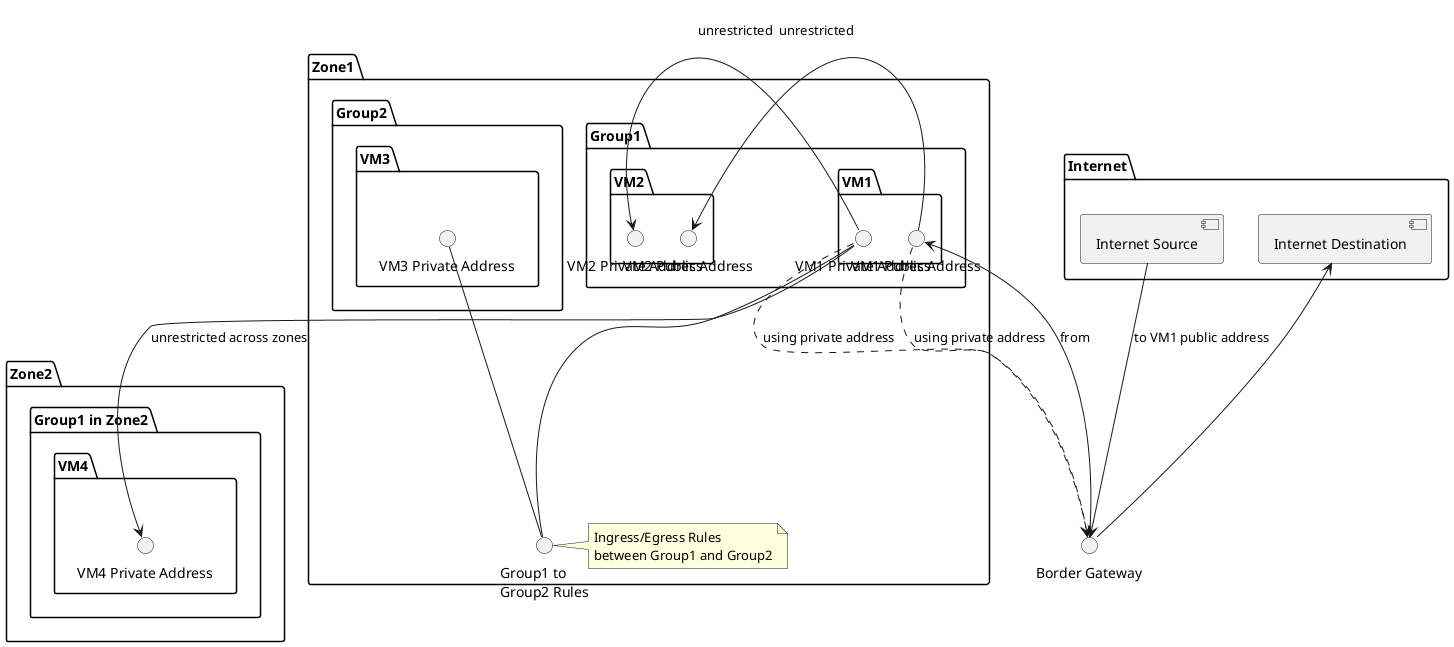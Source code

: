 @startuml network-flows.png
interface "Border Gateway" as gateway
package Zone1 {
  package Group1 {
    package VM1 {
      interface "VM1 Private Address" as vm1priv
      interface "VM1 Public Address" as vm1pub
    }
    package VM2 {
      interface "VM2 Private Address" as vm2priv
      interface "VM2 Public Address" as vm2pub
    }
    vm1priv -left-> vm2priv : unrestricted
    vm1pub -left-> vm2pub : unrestricted
  }
  package Group2 {
    component VM3
    package VM3 {
      interface "VM3 Private Address" as vm3priv
    }
  }
  interface "Group1 to\nGroup2 Rules" as g1g2rules
  note right of g1g2rules
    Ingress/Egress Rules
    between Group1 and Group2
  end note
  vm1priv -- g1g2rules
  vm3priv -- g1g2rules
}
package Zone2 {
  package "Group1 in Zone2" {
    package VM4 {
      interface "VM4 Private Address" as vm4priv
    }
    vm1priv --> vm4priv : unrestricted across zones
  }
}
package Internet {
  component "Internet Destination" as dest
  component "Internet Source" as source
}
vm1priv ..> gateway : using private address
vm1pub ..> gateway : using private address
gateway --> dest
source --> gateway : to VM1 public address
gateway --> vm1pub : from 

@enduml